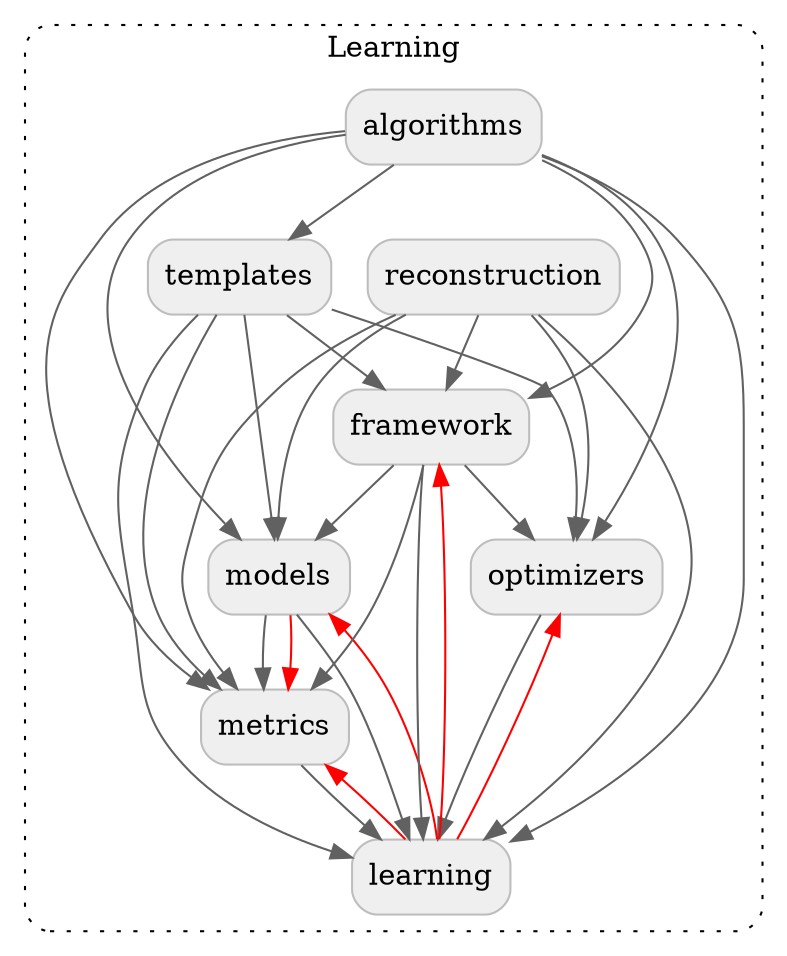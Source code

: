 digraph {
  graph [style="dotted,rounded"]
  node [shape="box", style="rounded,filled", fillcolor="#efefef", color="#bdbdbd"]
  edge [color="#616161"]

  subgraph cluster_learning {
    graph [label="Learning", href="https://github.com/tensorflow/federated/blob/main/tensorflow_federated/python/learning" target="_parent"]
    reconstruction [label="reconstruction", href="https://github.com/tensorflow/federated/blob/main/tensorflow_federated/python/learning/reconstruction" target="_parent"]
    algorithms [label="algorithms", href="https://github.com/tensorflow/federated/blob/main/tensorflow_federated/python/learning/algorithms" target="_parent"]
    templates [label="templates", href="https://github.com/tensorflow/federated/blob/main/tensorflow_federated/python/learning/templates" target="_parent"]
    optimizers [label="optimizers", href="https://github.com/tensorflow/federated/blob/main/tensorflow_federated/python/learning/optimizers" target="_parent"]
    models [label="models", href="https://github.com/tensorflow/federated/blob/main/tensorflow_federated/python/learning/models" target="_parent"]
    metrics [label="metrics", href="https://github.com/tensorflow/federated/blob/main/tensorflow_federated/python/learning/metrics" target="_parent"]
    framework [label="framework", href="https://github.com/tensorflow/federated/blob/main/tensorflow_federated/python/learning/framework" target="_parent"]
    learning [href="https://github.com/tensorflow/federated/blob/main/tensorflow_federated/python/learning" target="_parent"]
  }

  algorithms -> templates
  algorithms -> metrics
  algorithms -> models
  algorithms -> optimizers
  algorithms -> framework
  algorithms -> learning
  templates -> optimizers
  templates -> metrics
  templates -> models
  templates -> framework
  templates -> learning
  reconstruction -> optimizers
  reconstruction -> metrics
  reconstruction -> models
  reconstruction -> framework
  reconstruction -> learning
  models -> metrics
  models -> learning
  framework -> optimizers
  framework -> learning
  framework -> metrics
  framework -> models
  optimizers -> learning
  metrics -> learning

  // TODO(b/151441025): This visibility is temporary and can be removed once the
  // circular dependencies between `learning` and its subpackages are removed.
  framework -> learning [dir=back, color="#ff0000"]
  optimizers -> learning [dir=back, color="#ff0000"]
  metrics -> learning [dir=back, color="#ff0000"]
  models -> learning [dir=back, color="#ff0000"]
  metrics -> models [dir=back, color="#ff0000"]
}
